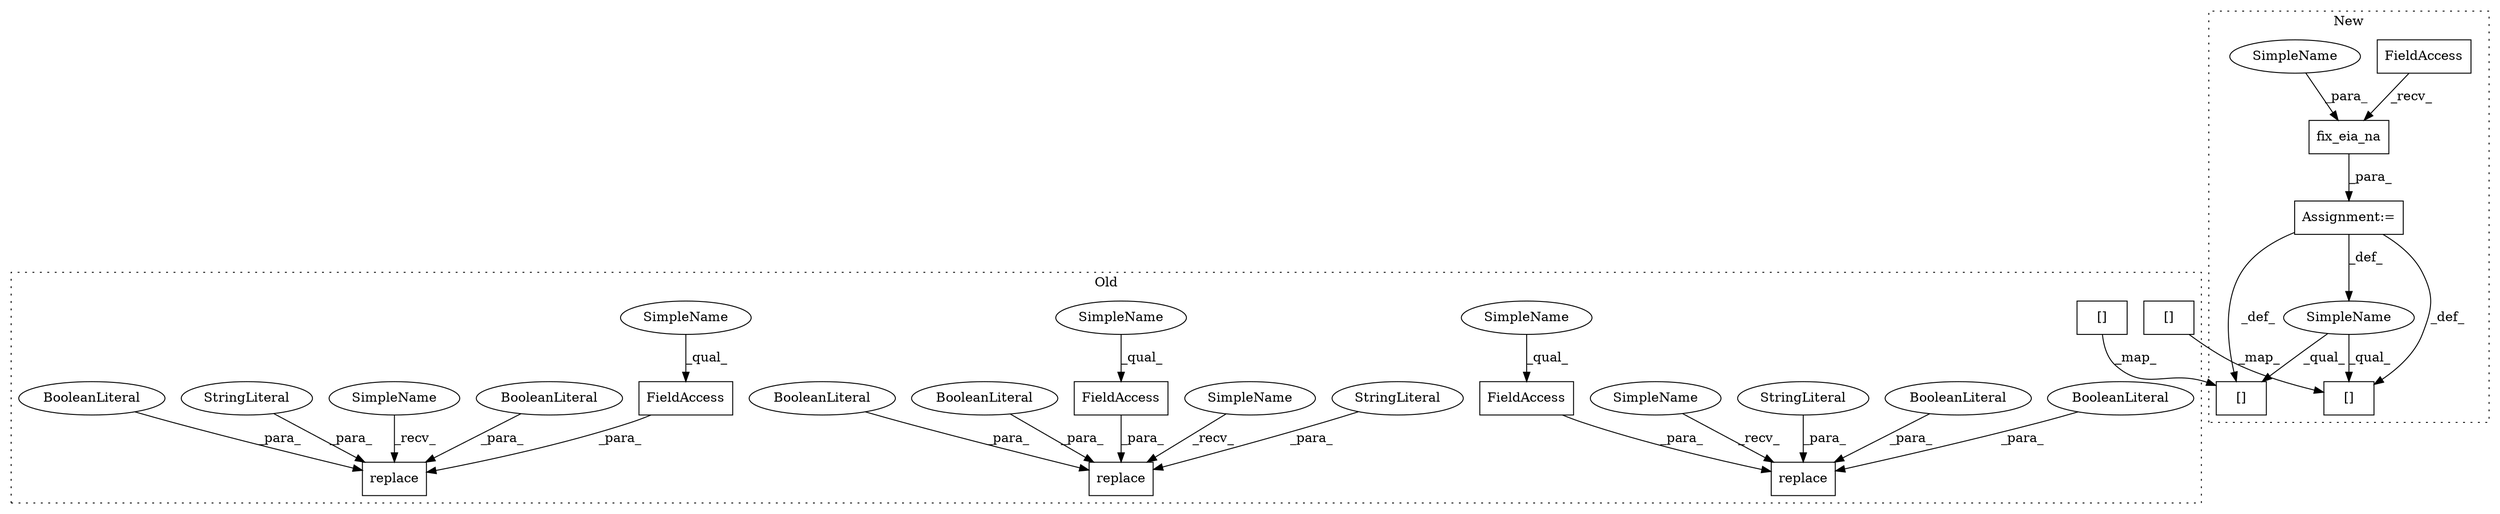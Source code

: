 digraph G {
subgraph cluster0 {
1 [label="replace" a="32" s="1658,1693" l="8,1" shape="box"];
4 [label="FieldAccess" a="22" s="1674" l="9" shape="box"];
5 [label="BooleanLiteral" a="9" s="1684" l="4" shape="ellipse"];
6 [label="BooleanLiteral" a="9" s="1689" l="4" shape="ellipse"];
7 [label="StringLiteral" a="45" s="1666" l="7" shape="ellipse"];
9 [label="FieldAccess" a="22" s="1724" l="9" shape="box"];
10 [label="replace" a="32" s="1758,1790" l="8,1" shape="box"];
11 [label="FieldAccess" a="22" s="1771" l="9" shape="box"];
12 [label="replace" a="32" s="1708,1743" l="8,1" shape="box"];
13 [label="BooleanLiteral" a="9" s="1734" l="4" shape="ellipse"];
14 [label="BooleanLiteral" a="9" s="1781" l="4" shape="ellipse"];
15 [label="BooleanLiteral" a="9" s="1739" l="4" shape="ellipse"];
16 [label="BooleanLiteral" a="9" s="1786" l="4" shape="ellipse"];
17 [label="StringLiteral" a="45" s="1716" l="7" shape="ellipse"];
18 [label="StringLiteral" a="45" s="1766" l="4" shape="ellipse"];
20 [label="[]" a="2" s="2440,2454" l="8,1" shape="box"];
23 [label="[]" a="2" s="3524,3538" l="8,1" shape="box"];
24 [label="SimpleName" a="42" s="1700" l="7" shape="ellipse"];
25 [label="SimpleName" a="42" s="1750" l="7" shape="ellipse"];
26 [label="SimpleName" a="42" s="1650" l="7" shape="ellipse"];
28 [label="SimpleName" a="42" s="1674" l="5" shape="ellipse"];
29 [label="SimpleName" a="42" s="1771" l="5" shape="ellipse"];
30 [label="SimpleName" a="42" s="1724" l="5" shape="ellipse"];
label = "Old";
style="dotted";
}
subgraph cluster1 {
2 [label="fix_eia_na" a="32" s="1551,1569" l="11,1" shape="box"];
3 [label="FieldAccess" a="22" s="1538" l="12" shape="box"];
8 [label="Assignment:=" a="7" s="1537" l="1" shape="box"];
19 [label="[]" a="2" s="2219,2233" l="8,1" shape="box"];
21 [label="SimpleName" a="42" s="1530" l="7" shape="ellipse"];
22 [label="[]" a="2" s="3303,3317" l="8,1" shape="box"];
27 [label="SimpleName" a="42" s="1562" l="7" shape="ellipse"];
label = "New";
style="dotted";
}
2 -> 8 [label="_para_"];
3 -> 2 [label="_recv_"];
4 -> 1 [label="_para_"];
5 -> 1 [label="_para_"];
6 -> 1 [label="_para_"];
7 -> 1 [label="_para_"];
8 -> 21 [label="_def_"];
8 -> 22 [label="_def_"];
8 -> 19 [label="_def_"];
9 -> 12 [label="_para_"];
11 -> 10 [label="_para_"];
13 -> 12 [label="_para_"];
14 -> 10 [label="_para_"];
15 -> 12 [label="_para_"];
16 -> 10 [label="_para_"];
17 -> 12 [label="_para_"];
18 -> 10 [label="_para_"];
20 -> 19 [label="_map_"];
21 -> 22 [label="_qual_"];
21 -> 19 [label="_qual_"];
23 -> 22 [label="_map_"];
24 -> 12 [label="_recv_"];
25 -> 10 [label="_recv_"];
26 -> 1 [label="_recv_"];
27 -> 2 [label="_para_"];
28 -> 4 [label="_qual_"];
29 -> 11 [label="_qual_"];
30 -> 9 [label="_qual_"];
}